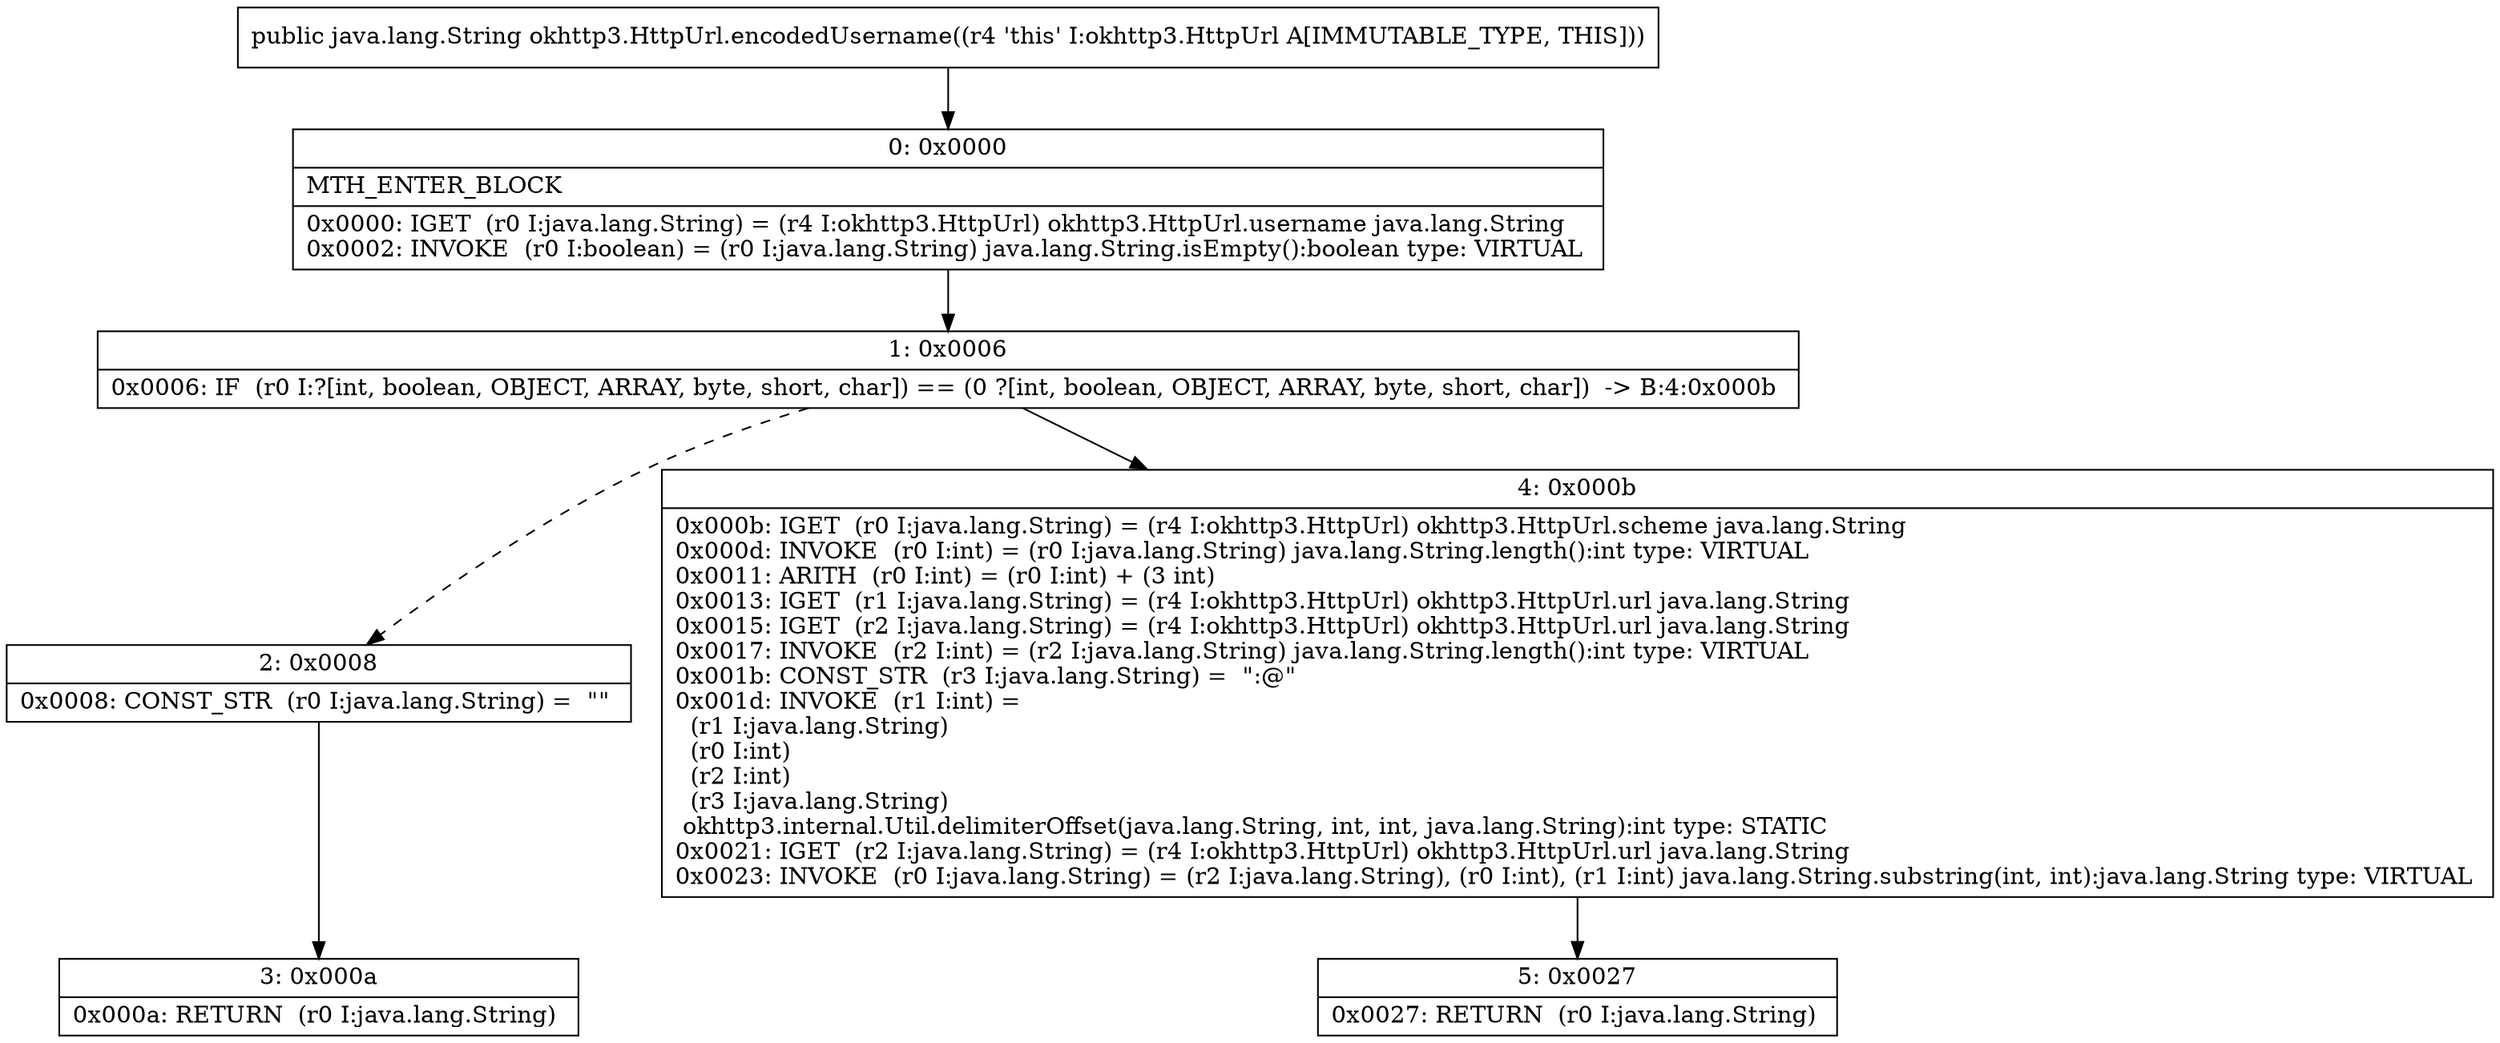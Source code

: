 digraph "CFG forokhttp3.HttpUrl.encodedUsername()Ljava\/lang\/String;" {
Node_0 [shape=record,label="{0\:\ 0x0000|MTH_ENTER_BLOCK\l|0x0000: IGET  (r0 I:java.lang.String) = (r4 I:okhttp3.HttpUrl) okhttp3.HttpUrl.username java.lang.String \l0x0002: INVOKE  (r0 I:boolean) = (r0 I:java.lang.String) java.lang.String.isEmpty():boolean type: VIRTUAL \l}"];
Node_1 [shape=record,label="{1\:\ 0x0006|0x0006: IF  (r0 I:?[int, boolean, OBJECT, ARRAY, byte, short, char]) == (0 ?[int, boolean, OBJECT, ARRAY, byte, short, char])  \-\> B:4:0x000b \l}"];
Node_2 [shape=record,label="{2\:\ 0x0008|0x0008: CONST_STR  (r0 I:java.lang.String) =  \"\" \l}"];
Node_3 [shape=record,label="{3\:\ 0x000a|0x000a: RETURN  (r0 I:java.lang.String) \l}"];
Node_4 [shape=record,label="{4\:\ 0x000b|0x000b: IGET  (r0 I:java.lang.String) = (r4 I:okhttp3.HttpUrl) okhttp3.HttpUrl.scheme java.lang.String \l0x000d: INVOKE  (r0 I:int) = (r0 I:java.lang.String) java.lang.String.length():int type: VIRTUAL \l0x0011: ARITH  (r0 I:int) = (r0 I:int) + (3 int) \l0x0013: IGET  (r1 I:java.lang.String) = (r4 I:okhttp3.HttpUrl) okhttp3.HttpUrl.url java.lang.String \l0x0015: IGET  (r2 I:java.lang.String) = (r4 I:okhttp3.HttpUrl) okhttp3.HttpUrl.url java.lang.String \l0x0017: INVOKE  (r2 I:int) = (r2 I:java.lang.String) java.lang.String.length():int type: VIRTUAL \l0x001b: CONST_STR  (r3 I:java.lang.String) =  \":@\" \l0x001d: INVOKE  (r1 I:int) = \l  (r1 I:java.lang.String)\l  (r0 I:int)\l  (r2 I:int)\l  (r3 I:java.lang.String)\l okhttp3.internal.Util.delimiterOffset(java.lang.String, int, int, java.lang.String):int type: STATIC \l0x0021: IGET  (r2 I:java.lang.String) = (r4 I:okhttp3.HttpUrl) okhttp3.HttpUrl.url java.lang.String \l0x0023: INVOKE  (r0 I:java.lang.String) = (r2 I:java.lang.String), (r0 I:int), (r1 I:int) java.lang.String.substring(int, int):java.lang.String type: VIRTUAL \l}"];
Node_5 [shape=record,label="{5\:\ 0x0027|0x0027: RETURN  (r0 I:java.lang.String) \l}"];
MethodNode[shape=record,label="{public java.lang.String okhttp3.HttpUrl.encodedUsername((r4 'this' I:okhttp3.HttpUrl A[IMMUTABLE_TYPE, THIS])) }"];
MethodNode -> Node_0;
Node_0 -> Node_1;
Node_1 -> Node_2[style=dashed];
Node_1 -> Node_4;
Node_2 -> Node_3;
Node_4 -> Node_5;
}

